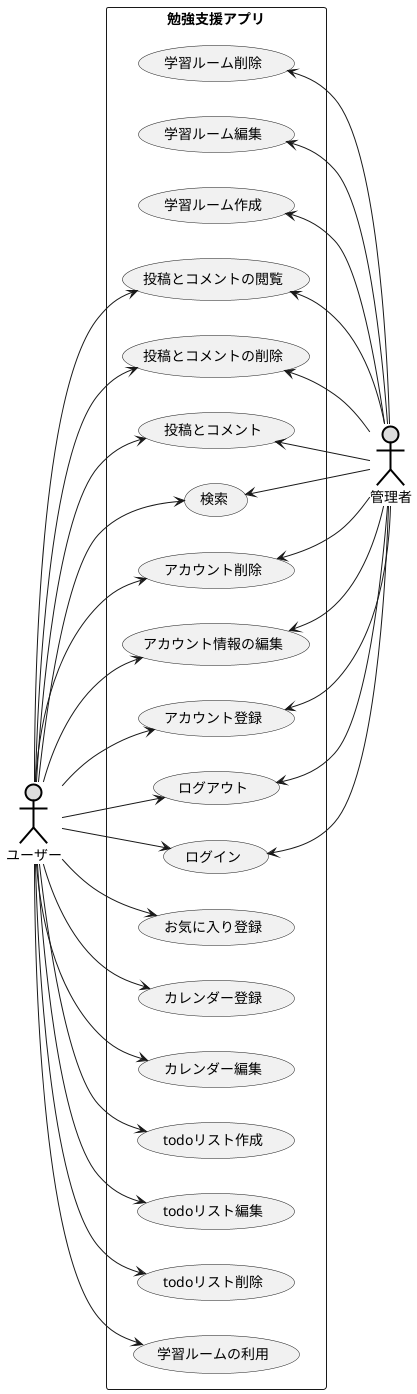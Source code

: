 @startuml ユースケース図
left to right direction

actor ユーザー#DDDDDD;line:black;line.bold;
actor 管理者#DDDDDD;line:black;line.bold;

rectangle 勉強支援アプリ {
usecase ログイン
usecase ログアウト

usecase アカウント登録
usecase アカウント情報の編集
usecase アカウント削除

usecase お気に入り登録

usecase カレンダー登録
usecase カレンダー編集

usecase todoリスト作成
usecase todoリスト編集
usecase todoリスト削除

usecase 検索

usecase 投稿とコメント
usecase 投稿とコメントの削除
usecase 投稿とコメントの閲覧

usecase 学習ルーム作成
usecase 学習ルーム編集
usecase 学習ルーム削除

usecase 学習ルームの利用
}

ユーザー --> ログイン
ユーザー --> ログアウト
ユーザー --> アカウント登録
ユーザー --> アカウント情報の編集
ユーザー --> アカウント削除
ユーザー --> お気に入り登録
ユーザー --> カレンダー登録
ユーザー --> カレンダー編集
ユーザー --> todoリスト作成
ユーザー --> todoリスト編集
ユーザー --> todoリスト削除
ユーザー --> 検索
ユーザー --> 投稿とコメント
ユーザー --> 投稿とコメントの削除
ユーザー --> 投稿とコメントの閲覧
ユーザー --> 学習ルームの利用

管理者 -up-> ログイン
管理者 -up-> ログアウト
管理者 -up-> アカウント登録
管理者 -up-> アカウント情報の編集
管理者 -up-> アカウント削除
管理者 -up-> 検索
管理者 -up-> 投稿とコメント
管理者 -up-> 投稿とコメントの削除
管理者 -up-> 投稿とコメントの閲覧
管理者 -up-> 学習ルーム作成
管理者 -up-> 学習ルーム編集
管理者 -up-> 学習ルーム削除


@enduml